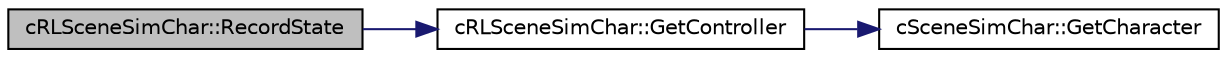 digraph "cRLSceneSimChar::RecordState"
{
 // LATEX_PDF_SIZE
  edge [fontname="Helvetica",fontsize="10",labelfontname="Helvetica",labelfontsize="10"];
  node [fontname="Helvetica",fontsize="10",shape=record];
  rankdir="LR";
  Node1 [label="cRLSceneSimChar::RecordState",height=0.2,width=0.4,color="black", fillcolor="grey75", style="filled", fontcolor="black",tooltip=" "];
  Node1 -> Node2 [color="midnightblue",fontsize="10",style="solid",fontname="Helvetica"];
  Node2 [label="cRLSceneSimChar::GetController",height=0.2,width=0.4,color="black", fillcolor="white", style="filled",URL="$classc_r_l_scene_sim_char.html#af2478d2477dbb85e60119b592db0b5cf",tooltip=" "];
  Node2 -> Node3 [color="midnightblue",fontsize="10",style="solid",fontname="Helvetica"];
  Node3 [label="cSceneSimChar::GetCharacter",height=0.2,width=0.4,color="black", fillcolor="white", style="filled",URL="$classc_scene_sim_char.html#a2136e0afb9518886b1ac13ecec3582c7",tooltip=" "];
}
